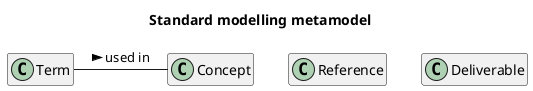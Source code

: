 @startuml
title Standard modelling metamodel
'scale 1000 width
'skinparam packageStyle frame
'skinparam linetype polyline
'top to bottom direction
hide members
'hide circle
'hide stereotype 

class term as "Term"
class concept as "Concept"
class reference as "Reference"
class deliverable as "Deliverable"

term - concept : used in >
@enduml
